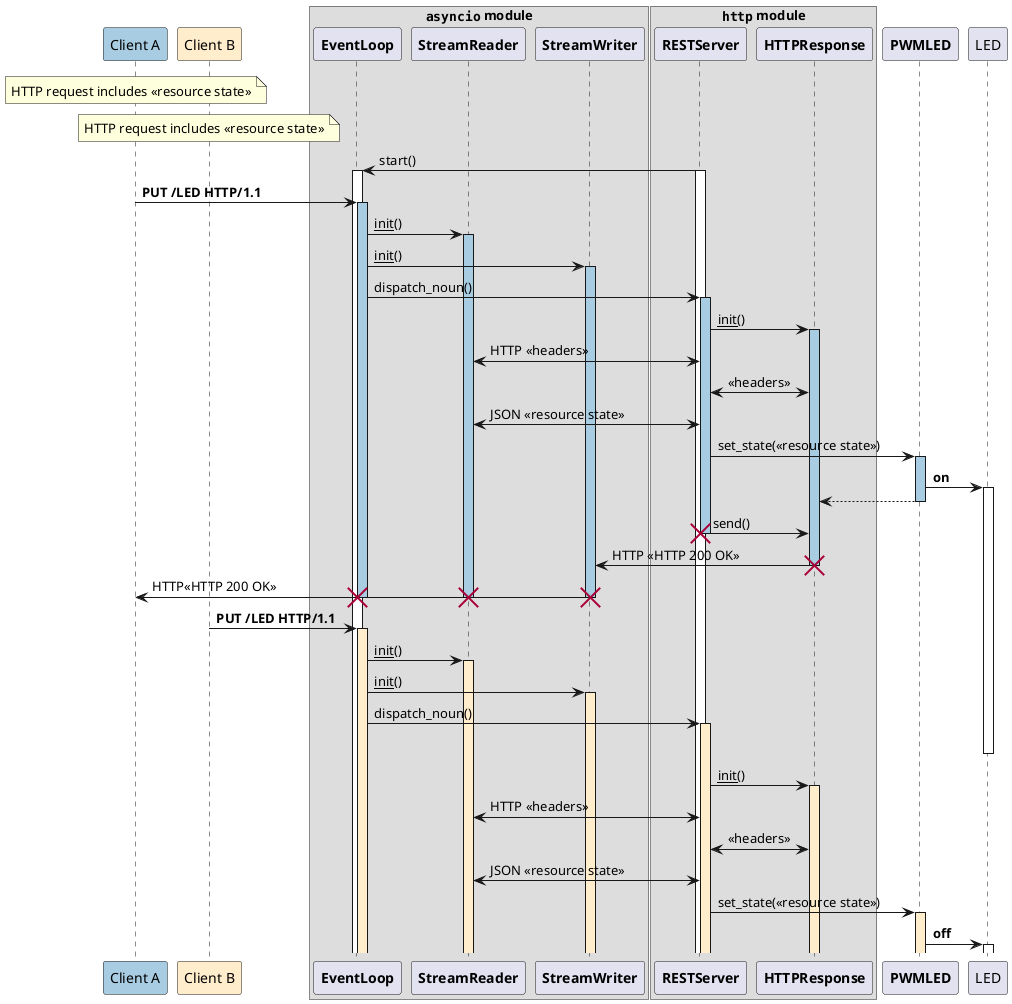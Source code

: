 @startuml sd_async_set
participant "Client A" as ClientA #a8cde2
participant "Client B" as ClientB #ffedcc
participant "**EventLoop**" as ASync
participant "**StreamReader**" as AReader
participant "**StreamWriter**" as AWriter

participant "**RESTServer**" as Server order 30
participant "**HTTPResponse**" as Response order 40
participant "**PWMLED**" as API order 50
participant "LED" as LED order 60

box ""asyncio"" module
participant ASync
participant AReader
participant AWriter
end box

box ""http"" module
participant Server
participant Response
end box

note over ClientA
HTTP request includes << resource state >>
end note

note over ClientB
HTTP request includes << resource state >>
end note

Server -> ASync: start()
activate Server
activate ASync

ClientA -> ASync: **PUT /LED HTTP/1.1**
activate ASync #a8cde2

ASync -> AReader: __init__()
activate AReader #a8cde2

ASync -> AWriter: __init__()
activate AWriter #a8cde2

ASync -> Server: dispatch_noun()
activate Server #a8cde2

Server -> Response: __init__()
activate Response #a8cde2

Server <-> AReader: HTTP << headers >>
Server <-> Response: << headers >>

Server <-> AReader: JSON << resource state >>

Server -> API: set_state(<< resource state >>)
activate API #a8cde2

API -> LED: **on**
activate LED

API --> Response
deactivate API

Server -> Response: send()
destroy Server

Response -> AWriter: HTTP <<HTTP 200 OK>>
destroy Response

AWriter -> ClientA: HTTP<<HTTP 200 OK>>
destroy AWriter
destroy AReader
destroy ASync

ClientB -> ASync: **PUT /LED HTTP/1.1**
activate ASync #ffedcc

ASync -> AReader: __init__()
activate AReader #ffedcc

ASync -> AWriter: __init__()
activate AWriter #ffedcc

ASync -> Server: dispatch_noun()
activate Server #ffedcc
deactivate LED

Server -> Response: __init__()
activate Response #ffedcc

Server <-> AReader: HTTP << headers >>
Server <-> Response: << headers >>

Server <-> AReader: JSON << resource state >>

Server -> API: set_state(<< resource state >>)
activate API #ffedcc

API -> LED: **off**
activate LED

@enduml
